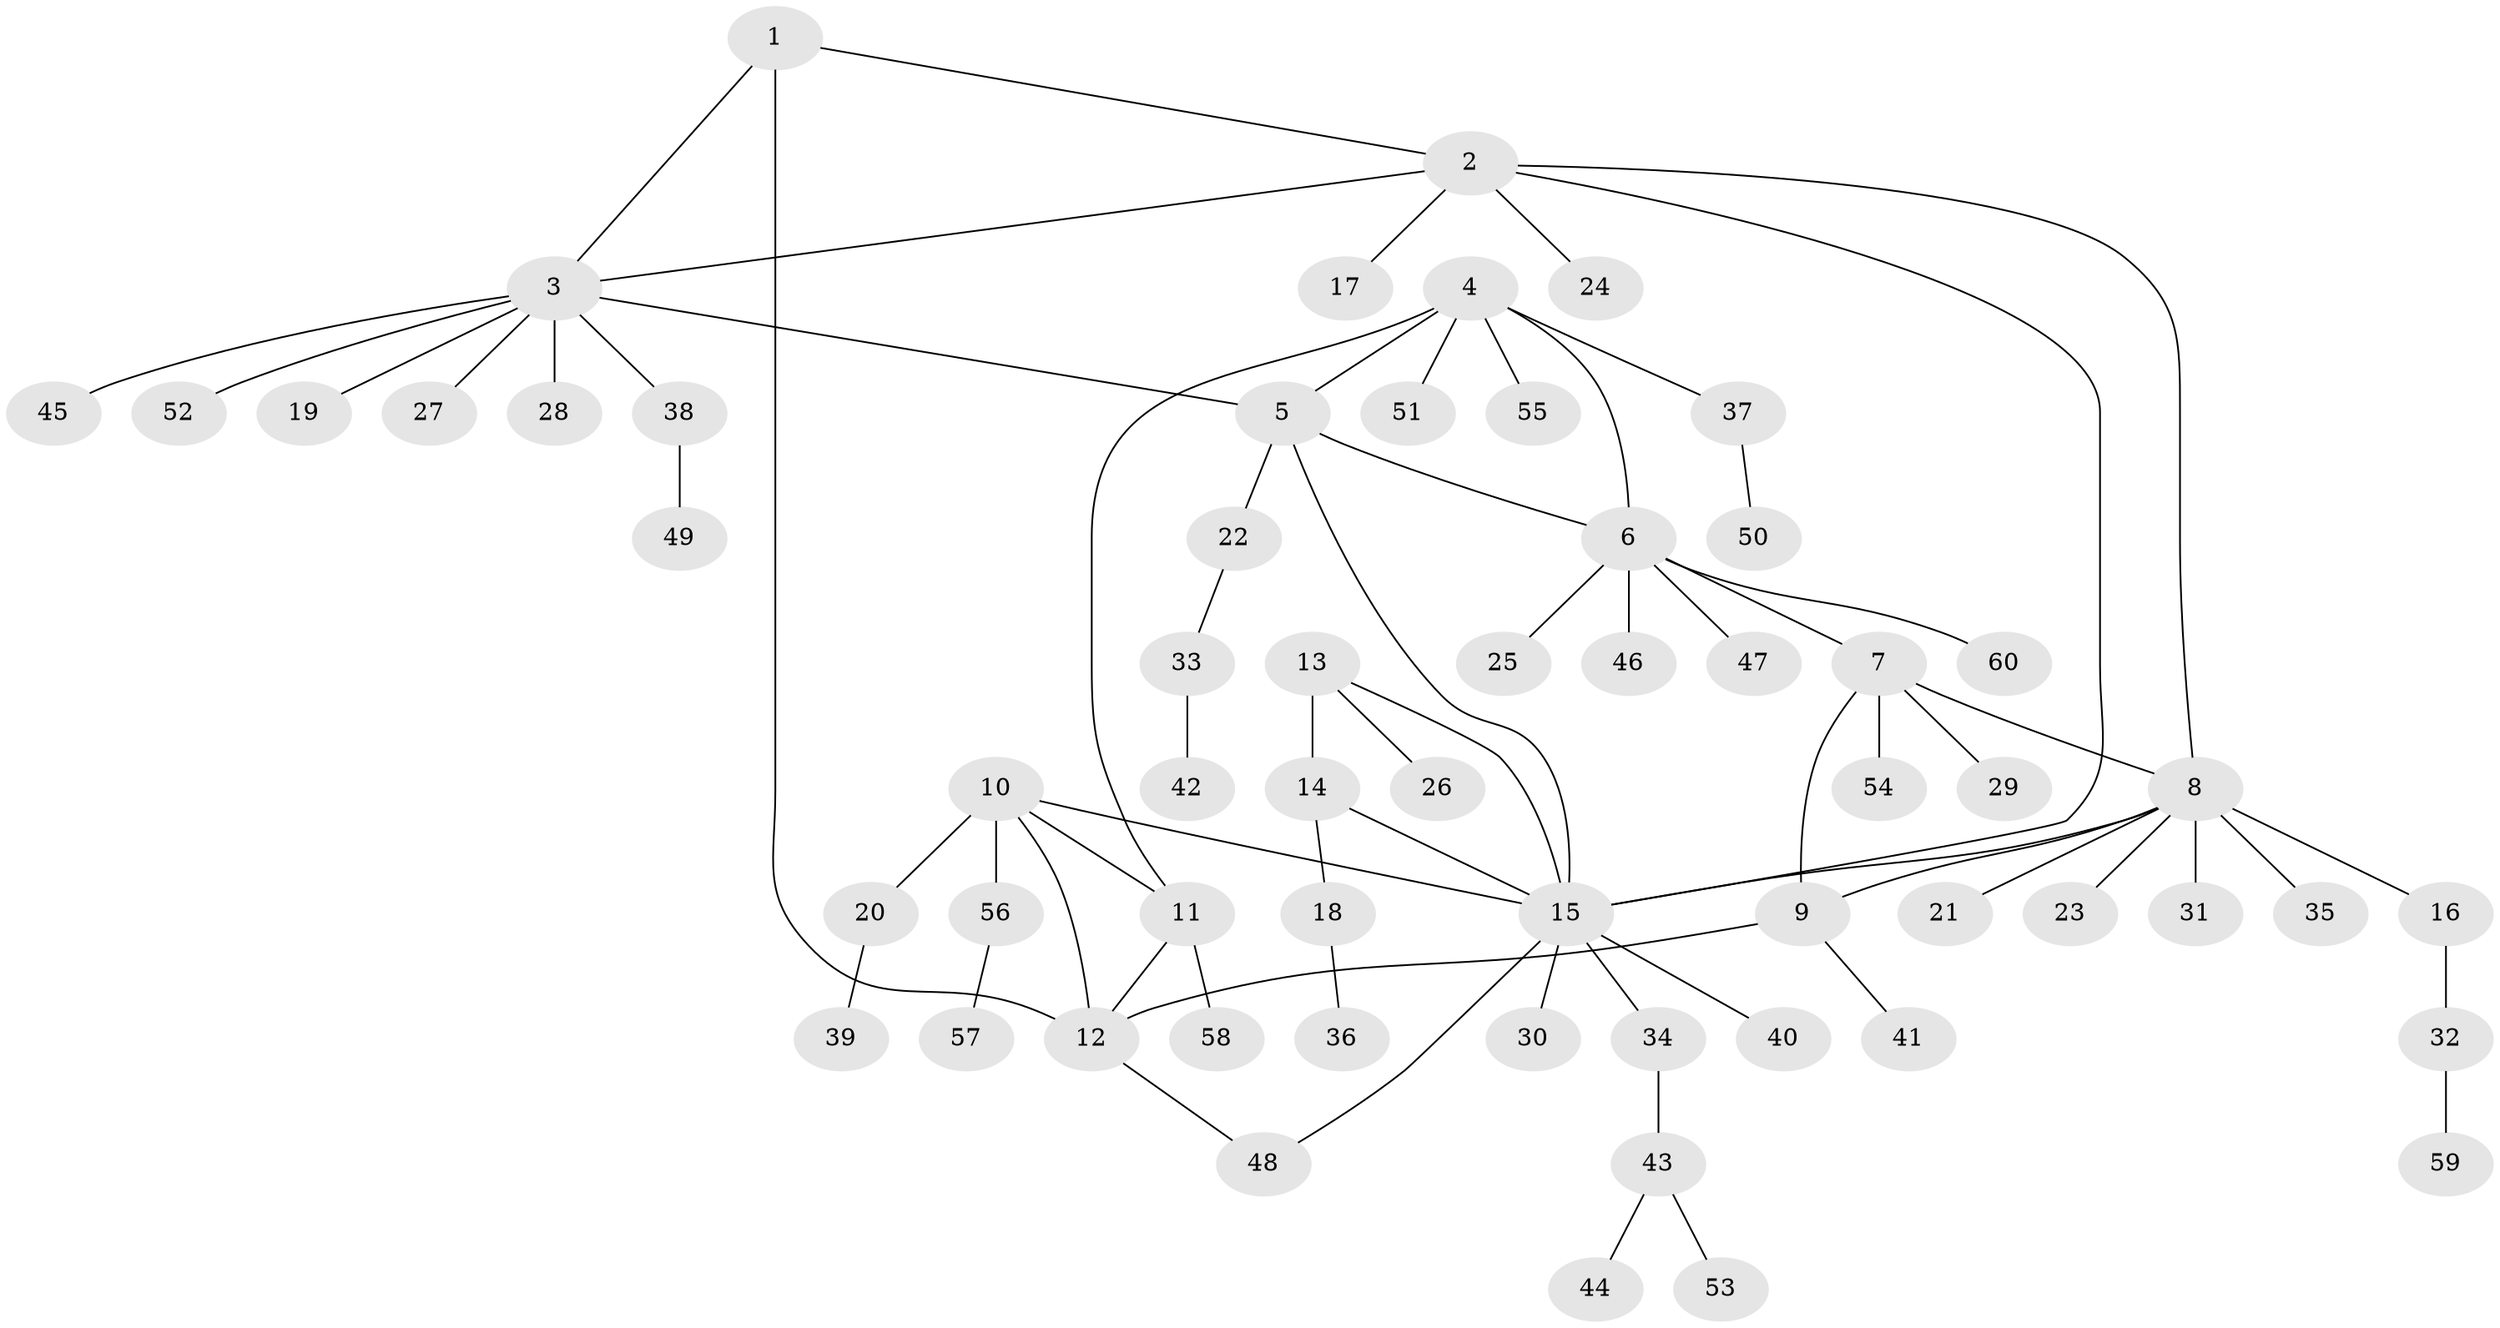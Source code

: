 // Generated by graph-tools (version 1.1) at 2025/50/03/09/25 03:50:27]
// undirected, 60 vertices, 71 edges
graph export_dot {
graph [start="1"]
  node [color=gray90,style=filled];
  1;
  2;
  3;
  4;
  5;
  6;
  7;
  8;
  9;
  10;
  11;
  12;
  13;
  14;
  15;
  16;
  17;
  18;
  19;
  20;
  21;
  22;
  23;
  24;
  25;
  26;
  27;
  28;
  29;
  30;
  31;
  32;
  33;
  34;
  35;
  36;
  37;
  38;
  39;
  40;
  41;
  42;
  43;
  44;
  45;
  46;
  47;
  48;
  49;
  50;
  51;
  52;
  53;
  54;
  55;
  56;
  57;
  58;
  59;
  60;
  1 -- 2;
  1 -- 3;
  1 -- 12;
  2 -- 3;
  2 -- 8;
  2 -- 15;
  2 -- 17;
  2 -- 24;
  3 -- 5;
  3 -- 19;
  3 -- 27;
  3 -- 28;
  3 -- 38;
  3 -- 45;
  3 -- 52;
  4 -- 5;
  4 -- 6;
  4 -- 11;
  4 -- 37;
  4 -- 51;
  4 -- 55;
  5 -- 6;
  5 -- 15;
  5 -- 22;
  6 -- 7;
  6 -- 25;
  6 -- 46;
  6 -- 47;
  6 -- 60;
  7 -- 8;
  7 -- 9;
  7 -- 29;
  7 -- 54;
  8 -- 9;
  8 -- 15;
  8 -- 16;
  8 -- 21;
  8 -- 23;
  8 -- 31;
  8 -- 35;
  9 -- 12;
  9 -- 41;
  10 -- 11;
  10 -- 12;
  10 -- 15;
  10 -- 20;
  10 -- 56;
  11 -- 12;
  11 -- 58;
  12 -- 48;
  13 -- 14;
  13 -- 15;
  13 -- 26;
  14 -- 15;
  14 -- 18;
  15 -- 30;
  15 -- 34;
  15 -- 40;
  15 -- 48;
  16 -- 32;
  18 -- 36;
  20 -- 39;
  22 -- 33;
  32 -- 59;
  33 -- 42;
  34 -- 43;
  37 -- 50;
  38 -- 49;
  43 -- 44;
  43 -- 53;
  56 -- 57;
}
